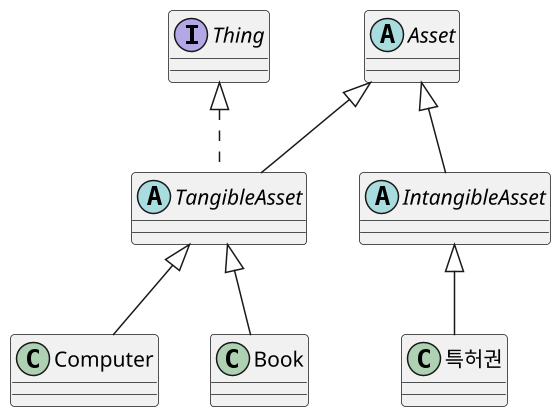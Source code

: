 @startuml
'https://plantuml.com/class-diagram
scale 1.5

class Computer extends TangibleAsset {
}

class Book extends TangibleAsset {
}

abstract class TangibleAsset extends Asset implements Thing
abstract class Asset

abstract class IntangibleAsset extends Asset

class 특허권 extends IntangibleAsset

interface Thing



@enduml